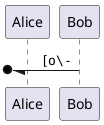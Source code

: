 {
  "sha1": "eqkyf3qoqi5qrev71uw6mgtlzlo3bqx",
  "insertion": {
    "when": "2024-06-01T09:03:04.943Z",
    "user": "plantuml@gmail.com"
  }
}
@startuml
participant Alice as a
participant Bob   as b

  [o\- b : ""  [o\-""

@enduml
